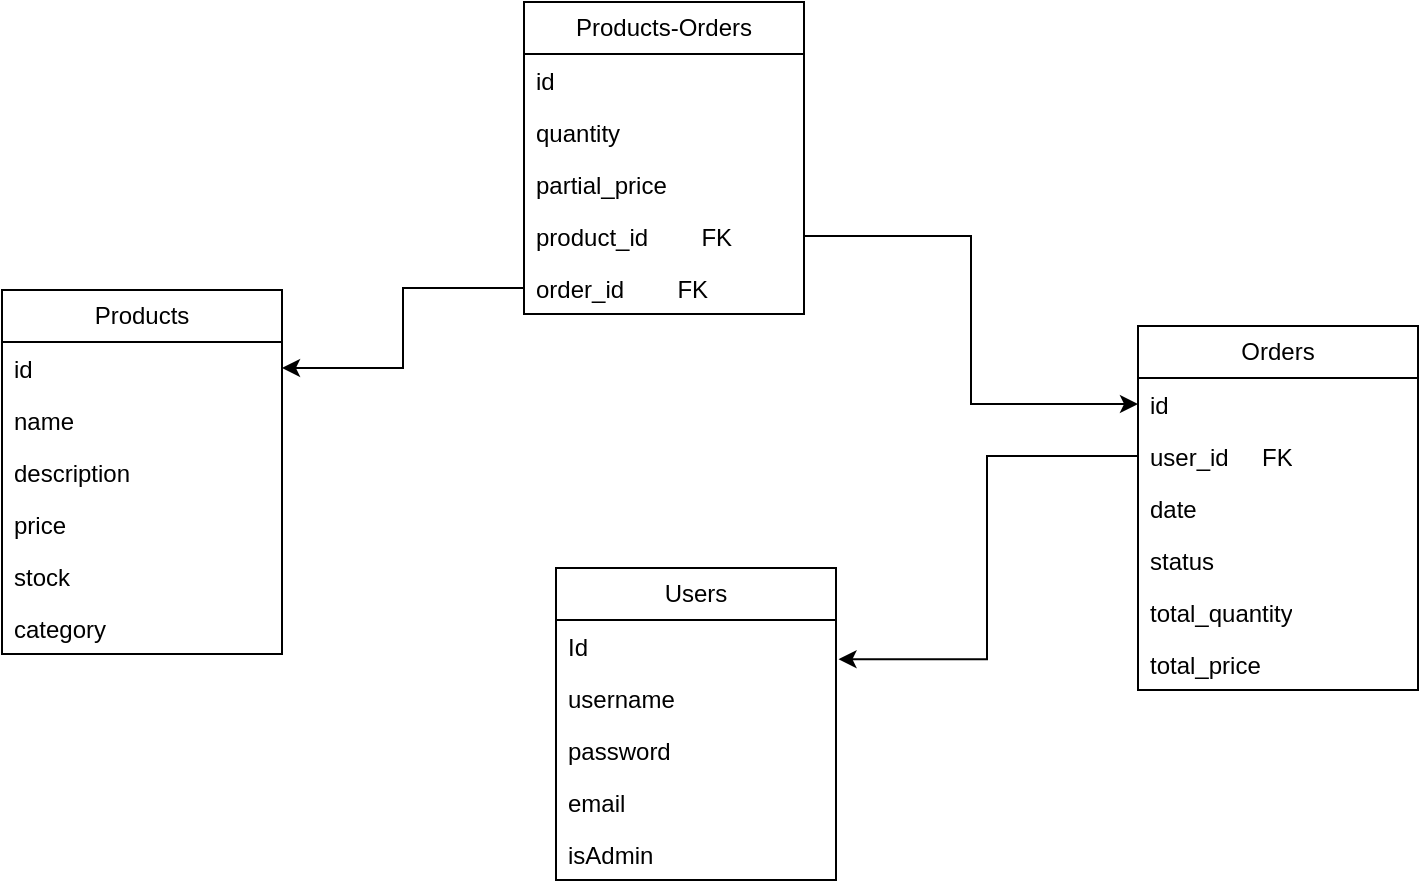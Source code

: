 <mxfile version="25.0.1">
  <diagram id="C5RBs43oDa-KdzZeNtuy" name="Page-1">
    <mxGraphModel dx="989" dy="514" grid="0" gridSize="10" guides="1" tooltips="1" connect="1" arrows="1" fold="1" page="1" pageScale="1" pageWidth="827" pageHeight="1169" math="0" shadow="0">
      <root>
        <mxCell id="WIyWlLk6GJQsqaUBKTNV-0" />
        <mxCell id="WIyWlLk6GJQsqaUBKTNV-1" parent="WIyWlLk6GJQsqaUBKTNV-0" />
        <mxCell id="xVNcIxOCZzUWdy_-u3Nu-0" value="Products" style="swimlane;fontStyle=0;childLayout=stackLayout;horizontal=1;startSize=26;fillColor=none;horizontalStack=0;resizeParent=1;resizeParentMax=0;resizeLast=0;collapsible=1;marginBottom=0;whiteSpace=wrap;html=1;" vertex="1" parent="WIyWlLk6GJQsqaUBKTNV-1">
          <mxGeometry x="31" y="232" width="140" height="182" as="geometry" />
        </mxCell>
        <mxCell id="xVNcIxOCZzUWdy_-u3Nu-1" value="id" style="text;strokeColor=none;fillColor=none;align=left;verticalAlign=top;spacingLeft=4;spacingRight=4;overflow=hidden;rotatable=0;points=[[0,0.5],[1,0.5]];portConstraint=eastwest;whiteSpace=wrap;html=1;" vertex="1" parent="xVNcIxOCZzUWdy_-u3Nu-0">
          <mxGeometry y="26" width="140" height="26" as="geometry" />
        </mxCell>
        <mxCell id="xVNcIxOCZzUWdy_-u3Nu-2" value="name" style="text;strokeColor=none;fillColor=none;align=left;verticalAlign=top;spacingLeft=4;spacingRight=4;overflow=hidden;rotatable=0;points=[[0,0.5],[1,0.5]];portConstraint=eastwest;whiteSpace=wrap;html=1;" vertex="1" parent="xVNcIxOCZzUWdy_-u3Nu-0">
          <mxGeometry y="52" width="140" height="26" as="geometry" />
        </mxCell>
        <mxCell id="xVNcIxOCZzUWdy_-u3Nu-3" value="description&lt;div&gt;&lt;br&gt;&lt;/div&gt;" style="text;strokeColor=none;fillColor=none;align=left;verticalAlign=top;spacingLeft=4;spacingRight=4;overflow=hidden;rotatable=0;points=[[0,0.5],[1,0.5]];portConstraint=eastwest;whiteSpace=wrap;html=1;" vertex="1" parent="xVNcIxOCZzUWdy_-u3Nu-0">
          <mxGeometry y="78" width="140" height="26" as="geometry" />
        </mxCell>
        <mxCell id="xVNcIxOCZzUWdy_-u3Nu-4" value="price" style="text;strokeColor=none;fillColor=none;align=left;verticalAlign=top;spacingLeft=4;spacingRight=4;overflow=hidden;rotatable=0;points=[[0,0.5],[1,0.5]];portConstraint=eastwest;whiteSpace=wrap;html=1;" vertex="1" parent="xVNcIxOCZzUWdy_-u3Nu-0">
          <mxGeometry y="104" width="140" height="26" as="geometry" />
        </mxCell>
        <mxCell id="xVNcIxOCZzUWdy_-u3Nu-51" value="&lt;div&gt;stock&lt;/div&gt;" style="text;strokeColor=none;fillColor=none;align=left;verticalAlign=top;spacingLeft=4;spacingRight=4;overflow=hidden;rotatable=0;points=[[0,0.5],[1,0.5]];portConstraint=eastwest;whiteSpace=wrap;html=1;" vertex="1" parent="xVNcIxOCZzUWdy_-u3Nu-0">
          <mxGeometry y="130" width="140" height="26" as="geometry" />
        </mxCell>
        <mxCell id="xVNcIxOCZzUWdy_-u3Nu-14" value="&lt;div&gt;category&lt;/div&gt;" style="text;strokeColor=none;fillColor=none;align=left;verticalAlign=top;spacingLeft=4;spacingRight=4;overflow=hidden;rotatable=0;points=[[0,0.5],[1,0.5]];portConstraint=eastwest;whiteSpace=wrap;html=1;" vertex="1" parent="xVNcIxOCZzUWdy_-u3Nu-0">
          <mxGeometry y="156" width="140" height="26" as="geometry" />
        </mxCell>
        <mxCell id="xVNcIxOCZzUWdy_-u3Nu-15" value="Orders" style="swimlane;fontStyle=0;childLayout=stackLayout;horizontal=1;startSize=26;fillColor=none;horizontalStack=0;resizeParent=1;resizeParentMax=0;resizeLast=0;collapsible=1;marginBottom=0;whiteSpace=wrap;html=1;" vertex="1" parent="WIyWlLk6GJQsqaUBKTNV-1">
          <mxGeometry x="599" y="250" width="140" height="182" as="geometry" />
        </mxCell>
        <mxCell id="xVNcIxOCZzUWdy_-u3Nu-16" value="id" style="text;strokeColor=none;fillColor=none;align=left;verticalAlign=top;spacingLeft=4;spacingRight=4;overflow=hidden;rotatable=0;points=[[0,0.5],[1,0.5]];portConstraint=eastwest;whiteSpace=wrap;html=1;" vertex="1" parent="xVNcIxOCZzUWdy_-u3Nu-15">
          <mxGeometry y="26" width="140" height="26" as="geometry" />
        </mxCell>
        <mxCell id="xVNcIxOCZzUWdy_-u3Nu-59" value="user_id&amp;nbsp; &amp;nbsp; &amp;nbsp;FK" style="text;strokeColor=none;fillColor=none;align=left;verticalAlign=top;spacingLeft=4;spacingRight=4;overflow=hidden;rotatable=0;points=[[0,0.5],[1,0.5]];portConstraint=eastwest;whiteSpace=wrap;html=1;" vertex="1" parent="xVNcIxOCZzUWdy_-u3Nu-15">
          <mxGeometry y="52" width="140" height="26" as="geometry" />
        </mxCell>
        <mxCell id="xVNcIxOCZzUWdy_-u3Nu-47" value="date" style="text;strokeColor=none;fillColor=none;align=left;verticalAlign=top;spacingLeft=4;spacingRight=4;overflow=hidden;rotatable=0;points=[[0,0.5],[1,0.5]];portConstraint=eastwest;whiteSpace=wrap;html=1;" vertex="1" parent="xVNcIxOCZzUWdy_-u3Nu-15">
          <mxGeometry y="78" width="140" height="26" as="geometry" />
        </mxCell>
        <mxCell id="xVNcIxOCZzUWdy_-u3Nu-48" value="status" style="text;strokeColor=none;fillColor=none;align=left;verticalAlign=top;spacingLeft=4;spacingRight=4;overflow=hidden;rotatable=0;points=[[0,0.5],[1,0.5]];portConstraint=eastwest;whiteSpace=wrap;html=1;" vertex="1" parent="xVNcIxOCZzUWdy_-u3Nu-15">
          <mxGeometry y="104" width="140" height="26" as="geometry" />
        </mxCell>
        <mxCell id="xVNcIxOCZzUWdy_-u3Nu-17" value="total_quantity" style="text;strokeColor=none;fillColor=none;align=left;verticalAlign=top;spacingLeft=4;spacingRight=4;overflow=hidden;rotatable=0;points=[[0,0.5],[1,0.5]];portConstraint=eastwest;whiteSpace=wrap;html=1;" vertex="1" parent="xVNcIxOCZzUWdy_-u3Nu-15">
          <mxGeometry y="130" width="140" height="26" as="geometry" />
        </mxCell>
        <mxCell id="xVNcIxOCZzUWdy_-u3Nu-49" value="total_price" style="text;strokeColor=none;fillColor=none;align=left;verticalAlign=top;spacingLeft=4;spacingRight=4;overflow=hidden;rotatable=0;points=[[0,0.5],[1,0.5]];portConstraint=eastwest;whiteSpace=wrap;html=1;" vertex="1" parent="xVNcIxOCZzUWdy_-u3Nu-15">
          <mxGeometry y="156" width="140" height="26" as="geometry" />
        </mxCell>
        <mxCell id="xVNcIxOCZzUWdy_-u3Nu-19" value="Users" style="swimlane;fontStyle=0;childLayout=stackLayout;horizontal=1;startSize=26;fillColor=none;horizontalStack=0;resizeParent=1;resizeParentMax=0;resizeLast=0;collapsible=1;marginBottom=0;whiteSpace=wrap;html=1;" vertex="1" parent="WIyWlLk6GJQsqaUBKTNV-1">
          <mxGeometry x="308" y="371" width="140" height="156" as="geometry" />
        </mxCell>
        <mxCell id="xVNcIxOCZzUWdy_-u3Nu-20" value="Id" style="text;strokeColor=none;fillColor=none;align=left;verticalAlign=top;spacingLeft=4;spacingRight=4;overflow=hidden;rotatable=0;points=[[0,0.5],[1,0.5]];portConstraint=eastwest;whiteSpace=wrap;html=1;" vertex="1" parent="xVNcIxOCZzUWdy_-u3Nu-19">
          <mxGeometry y="26" width="140" height="26" as="geometry" />
        </mxCell>
        <mxCell id="xVNcIxOCZzUWdy_-u3Nu-21" value="username&lt;span style=&quot;white-space: pre;&quot;&gt;&#x9;&lt;/span&gt;" style="text;strokeColor=none;fillColor=none;align=left;verticalAlign=top;spacingLeft=4;spacingRight=4;overflow=hidden;rotatable=0;points=[[0,0.5],[1,0.5]];portConstraint=eastwest;whiteSpace=wrap;html=1;" vertex="1" parent="xVNcIxOCZzUWdy_-u3Nu-19">
          <mxGeometry y="52" width="140" height="26" as="geometry" />
        </mxCell>
        <mxCell id="xVNcIxOCZzUWdy_-u3Nu-22" value="password" style="text;strokeColor=none;fillColor=none;align=left;verticalAlign=top;spacingLeft=4;spacingRight=4;overflow=hidden;rotatable=0;points=[[0,0.5],[1,0.5]];portConstraint=eastwest;whiteSpace=wrap;html=1;" vertex="1" parent="xVNcIxOCZzUWdy_-u3Nu-19">
          <mxGeometry y="78" width="140" height="26" as="geometry" />
        </mxCell>
        <mxCell id="xVNcIxOCZzUWdy_-u3Nu-23" value="email" style="text;strokeColor=none;fillColor=none;align=left;verticalAlign=top;spacingLeft=4;spacingRight=4;overflow=hidden;rotatable=0;points=[[0,0.5],[1,0.5]];portConstraint=eastwest;whiteSpace=wrap;html=1;" vertex="1" parent="xVNcIxOCZzUWdy_-u3Nu-19">
          <mxGeometry y="104" width="140" height="26" as="geometry" />
        </mxCell>
        <mxCell id="xVNcIxOCZzUWdy_-u3Nu-24" value="isAdmin" style="text;strokeColor=none;fillColor=none;align=left;verticalAlign=top;spacingLeft=4;spacingRight=4;overflow=hidden;rotatable=0;points=[[0,0.5],[1,0.5]];portConstraint=eastwest;whiteSpace=wrap;html=1;" vertex="1" parent="xVNcIxOCZzUWdy_-u3Nu-19">
          <mxGeometry y="130" width="140" height="26" as="geometry" />
        </mxCell>
        <mxCell id="xVNcIxOCZzUWdy_-u3Nu-25" value="Products-Orders" style="swimlane;fontStyle=0;childLayout=stackLayout;horizontal=1;startSize=26;fillColor=none;horizontalStack=0;resizeParent=1;resizeParentMax=0;resizeLast=0;collapsible=1;marginBottom=0;whiteSpace=wrap;html=1;" vertex="1" parent="WIyWlLk6GJQsqaUBKTNV-1">
          <mxGeometry x="292" y="88" width="140" height="156" as="geometry" />
        </mxCell>
        <mxCell id="xVNcIxOCZzUWdy_-u3Nu-26" value="id" style="text;strokeColor=none;fillColor=none;align=left;verticalAlign=top;spacingLeft=4;spacingRight=4;overflow=hidden;rotatable=0;points=[[0,0.5],[1,0.5]];portConstraint=eastwest;whiteSpace=wrap;html=1;" vertex="1" parent="xVNcIxOCZzUWdy_-u3Nu-25">
          <mxGeometry y="26" width="140" height="26" as="geometry" />
        </mxCell>
        <mxCell id="xVNcIxOCZzUWdy_-u3Nu-55" value="quantity" style="text;strokeColor=none;fillColor=none;align=left;verticalAlign=top;spacingLeft=4;spacingRight=4;overflow=hidden;rotatable=0;points=[[0,0.5],[1,0.5]];portConstraint=eastwest;whiteSpace=wrap;html=1;" vertex="1" parent="xVNcIxOCZzUWdy_-u3Nu-25">
          <mxGeometry y="52" width="140" height="26" as="geometry" />
        </mxCell>
        <mxCell id="xVNcIxOCZzUWdy_-u3Nu-56" value="partial_price" style="text;strokeColor=none;fillColor=none;align=left;verticalAlign=top;spacingLeft=4;spacingRight=4;overflow=hidden;rotatable=0;points=[[0,0.5],[1,0.5]];portConstraint=eastwest;whiteSpace=wrap;html=1;" vertex="1" parent="xVNcIxOCZzUWdy_-u3Nu-25">
          <mxGeometry y="78" width="140" height="26" as="geometry" />
        </mxCell>
        <mxCell id="xVNcIxOCZzUWdy_-u3Nu-30" value="product_id&amp;nbsp; &amp;nbsp; &amp;nbsp; &amp;nbsp; FK" style="text;strokeColor=none;fillColor=none;align=left;verticalAlign=top;spacingLeft=4;spacingRight=4;overflow=hidden;rotatable=0;points=[[0,0.5],[1,0.5]];portConstraint=eastwest;whiteSpace=wrap;html=1;" vertex="1" parent="xVNcIxOCZzUWdy_-u3Nu-25">
          <mxGeometry y="104" width="140" height="26" as="geometry" />
        </mxCell>
        <mxCell id="xVNcIxOCZzUWdy_-u3Nu-54" value="order_id&amp;nbsp; &amp;nbsp; &amp;nbsp; &amp;nbsp; FK" style="text;strokeColor=none;fillColor=none;align=left;verticalAlign=top;spacingLeft=4;spacingRight=4;overflow=hidden;rotatable=0;points=[[0,0.5],[1,0.5]];portConstraint=eastwest;whiteSpace=wrap;html=1;" vertex="1" parent="xVNcIxOCZzUWdy_-u3Nu-25">
          <mxGeometry y="130" width="140" height="26" as="geometry" />
        </mxCell>
        <mxCell id="xVNcIxOCZzUWdy_-u3Nu-35" style="edgeStyle=orthogonalEdgeStyle;rounded=0;orthogonalLoop=1;jettySize=auto;html=1;entryX=1;entryY=0.5;entryDx=0;entryDy=0;exitX=0;exitY=0.5;exitDx=0;exitDy=0;" edge="1" parent="WIyWlLk6GJQsqaUBKTNV-1" source="xVNcIxOCZzUWdy_-u3Nu-54" target="xVNcIxOCZzUWdy_-u3Nu-1">
          <mxGeometry relative="1" as="geometry">
            <mxPoint x="314" y="217.034" as="sourcePoint" />
          </mxGeometry>
        </mxCell>
        <mxCell id="xVNcIxOCZzUWdy_-u3Nu-36" style="edgeStyle=orthogonalEdgeStyle;rounded=0;orthogonalLoop=1;jettySize=auto;html=1;entryX=0;entryY=0.5;entryDx=0;entryDy=0;" edge="1" parent="WIyWlLk6GJQsqaUBKTNV-1" source="xVNcIxOCZzUWdy_-u3Nu-30" target="xVNcIxOCZzUWdy_-u3Nu-16">
          <mxGeometry relative="1" as="geometry" />
        </mxCell>
        <mxCell id="xVNcIxOCZzUWdy_-u3Nu-60" style="edgeStyle=orthogonalEdgeStyle;rounded=0;orthogonalLoop=1;jettySize=auto;html=1;entryX=1.009;entryY=0.755;entryDx=0;entryDy=0;entryPerimeter=0;" edge="1" parent="WIyWlLk6GJQsqaUBKTNV-1" source="xVNcIxOCZzUWdy_-u3Nu-59" target="xVNcIxOCZzUWdy_-u3Nu-20">
          <mxGeometry relative="1" as="geometry" />
        </mxCell>
      </root>
    </mxGraphModel>
  </diagram>
</mxfile>
